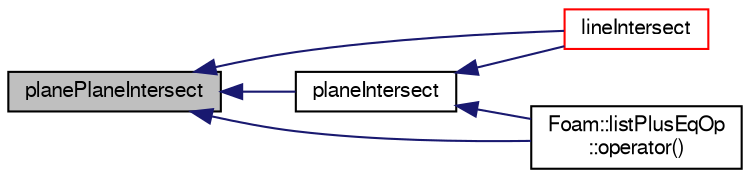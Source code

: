 digraph "planePlaneIntersect"
{
  bgcolor="transparent";
  edge [fontname="FreeSans",fontsize="10",labelfontname="FreeSans",labelfontsize="10"];
  node [fontname="FreeSans",fontsize="10",shape=record];
  rankdir="LR";
  Node727 [label="planePlaneIntersect",height=0.2,width=0.4,color="black", fillcolor="grey75", style="filled", fontcolor="black"];
  Node727 -> Node728 [dir="back",color="midnightblue",fontsize="10",style="solid",fontname="FreeSans"];
  Node728 [label="lineIntersect",height=0.2,width=0.4,color="red",URL="$a27570.html#ab6ba9bea12d6e3ddbf4d5c6cf9b6570b",tooltip="Return the cutting point between the plane and. "];
  Node727 -> Node731 [dir="back",color="midnightblue",fontsize="10",style="solid",fontname="FreeSans"];
  Node731 [label="Foam::listPlusEqOp\l::operator()",height=0.2,width=0.4,color="black",URL="$a24626.html#a2bca5855a51bffee2f0fe2aacc4aba10"];
  Node727 -> Node732 [dir="back",color="midnightblue",fontsize="10",style="solid",fontname="FreeSans"];
  Node732 [label="planeIntersect",height=0.2,width=0.4,color="black",URL="$a27570.html#ac7fe66682d1b70507e370d886af36dab",tooltip="Return the cutting line between this plane and another. "];
  Node732 -> Node728 [dir="back",color="midnightblue",fontsize="10",style="solid",fontname="FreeSans"];
  Node732 -> Node731 [dir="back",color="midnightblue",fontsize="10",style="solid",fontname="FreeSans"];
}
